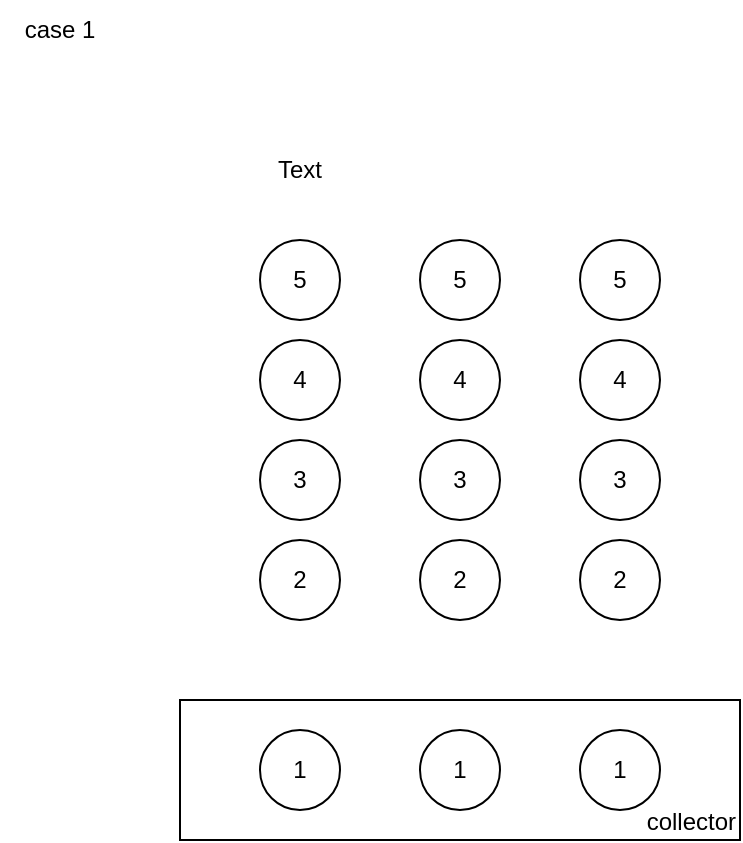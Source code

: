 <mxfile version="22.1.21" type="github">
  <diagram name="Страница — 1" id="RJFk-U6AwB0fZAoIYu2r">
    <mxGraphModel dx="1979" dy="959" grid="1" gridSize="10" guides="1" tooltips="1" connect="1" arrows="1" fold="1" page="0" pageScale="1" pageWidth="827" pageHeight="1169" math="0" shadow="0">
      <root>
        <mxCell id="0" />
        <mxCell id="1" parent="0" />
        <mxCell id="bryTa1Va9XueEoIS5_3I-1" value="5" style="ellipse;whiteSpace=wrap;html=1;aspect=fixed;" vertex="1" parent="1">
          <mxGeometry x="120" y="240" width="40" height="40" as="geometry" />
        </mxCell>
        <mxCell id="bryTa1Va9XueEoIS5_3I-2" value="4" style="ellipse;whiteSpace=wrap;html=1;aspect=fixed;" vertex="1" parent="1">
          <mxGeometry x="120" y="290" width="40" height="40" as="geometry" />
        </mxCell>
        <mxCell id="bryTa1Va9XueEoIS5_3I-3" value="3" style="ellipse;whiteSpace=wrap;html=1;aspect=fixed;" vertex="1" parent="1">
          <mxGeometry x="120" y="340" width="40" height="40" as="geometry" />
        </mxCell>
        <mxCell id="bryTa1Va9XueEoIS5_3I-4" value="2" style="ellipse;whiteSpace=wrap;html=1;aspect=fixed;" vertex="1" parent="1">
          <mxGeometry x="120" y="390" width="40" height="40" as="geometry" />
        </mxCell>
        <mxCell id="bryTa1Va9XueEoIS5_3I-5" value="5" style="ellipse;whiteSpace=wrap;html=1;aspect=fixed;" vertex="1" parent="1">
          <mxGeometry x="200" y="240" width="40" height="40" as="geometry" />
        </mxCell>
        <mxCell id="bryTa1Va9XueEoIS5_3I-6" value="4" style="ellipse;whiteSpace=wrap;html=1;aspect=fixed;" vertex="1" parent="1">
          <mxGeometry x="200" y="290" width="40" height="40" as="geometry" />
        </mxCell>
        <mxCell id="bryTa1Va9XueEoIS5_3I-7" value="3" style="ellipse;whiteSpace=wrap;html=1;aspect=fixed;" vertex="1" parent="1">
          <mxGeometry x="200" y="340" width="40" height="40" as="geometry" />
        </mxCell>
        <mxCell id="bryTa1Va9XueEoIS5_3I-8" value="2" style="ellipse;whiteSpace=wrap;html=1;aspect=fixed;" vertex="1" parent="1">
          <mxGeometry x="200" y="390" width="40" height="40" as="geometry" />
        </mxCell>
        <mxCell id="bryTa1Va9XueEoIS5_3I-9" value="5" style="ellipse;whiteSpace=wrap;html=1;aspect=fixed;" vertex="1" parent="1">
          <mxGeometry x="280" y="240" width="40" height="40" as="geometry" />
        </mxCell>
        <mxCell id="bryTa1Va9XueEoIS5_3I-10" value="4" style="ellipse;whiteSpace=wrap;html=1;aspect=fixed;" vertex="1" parent="1">
          <mxGeometry x="280" y="290" width="40" height="40" as="geometry" />
        </mxCell>
        <mxCell id="bryTa1Va9XueEoIS5_3I-11" value="3" style="ellipse;whiteSpace=wrap;html=1;aspect=fixed;" vertex="1" parent="1">
          <mxGeometry x="280" y="340" width="40" height="40" as="geometry" />
        </mxCell>
        <mxCell id="bryTa1Va9XueEoIS5_3I-12" value="2" style="ellipse;whiteSpace=wrap;html=1;aspect=fixed;" vertex="1" parent="1">
          <mxGeometry x="280" y="390" width="40" height="40" as="geometry" />
        </mxCell>
        <mxCell id="bryTa1Va9XueEoIS5_3I-13" value="collector" style="rounded=0;whiteSpace=wrap;html=1;align=right;verticalAlign=bottom;" vertex="1" parent="1">
          <mxGeometry x="80" y="470" width="280" height="70" as="geometry" />
        </mxCell>
        <mxCell id="bryTa1Va9XueEoIS5_3I-14" value="1" style="ellipse;whiteSpace=wrap;html=1;aspect=fixed;" vertex="1" parent="1">
          <mxGeometry x="120" y="485" width="40" height="40" as="geometry" />
        </mxCell>
        <mxCell id="bryTa1Va9XueEoIS5_3I-15" value="1" style="ellipse;whiteSpace=wrap;html=1;aspect=fixed;" vertex="1" parent="1">
          <mxGeometry x="200" y="485" width="40" height="40" as="geometry" />
        </mxCell>
        <mxCell id="bryTa1Va9XueEoIS5_3I-16" value="1" style="ellipse;whiteSpace=wrap;html=1;aspect=fixed;" vertex="1" parent="1">
          <mxGeometry x="280" y="485" width="40" height="40" as="geometry" />
        </mxCell>
        <mxCell id="bryTa1Va9XueEoIS5_3I-17" value="case 1" style="text;html=1;strokeColor=none;fillColor=none;align=center;verticalAlign=middle;whiteSpace=wrap;rounded=0;" vertex="1" parent="1">
          <mxGeometry x="-10" y="120" width="60" height="30" as="geometry" />
        </mxCell>
        <mxCell id="bryTa1Va9XueEoIS5_3I-18" value="Text" style="text;html=1;strokeColor=none;fillColor=none;align=center;verticalAlign=middle;whiteSpace=wrap;rounded=0;flipV=1;direction=east;" vertex="1" parent="1">
          <mxGeometry x="110" y="190" width="60" height="30" as="geometry" />
        </mxCell>
      </root>
    </mxGraphModel>
  </diagram>
</mxfile>
